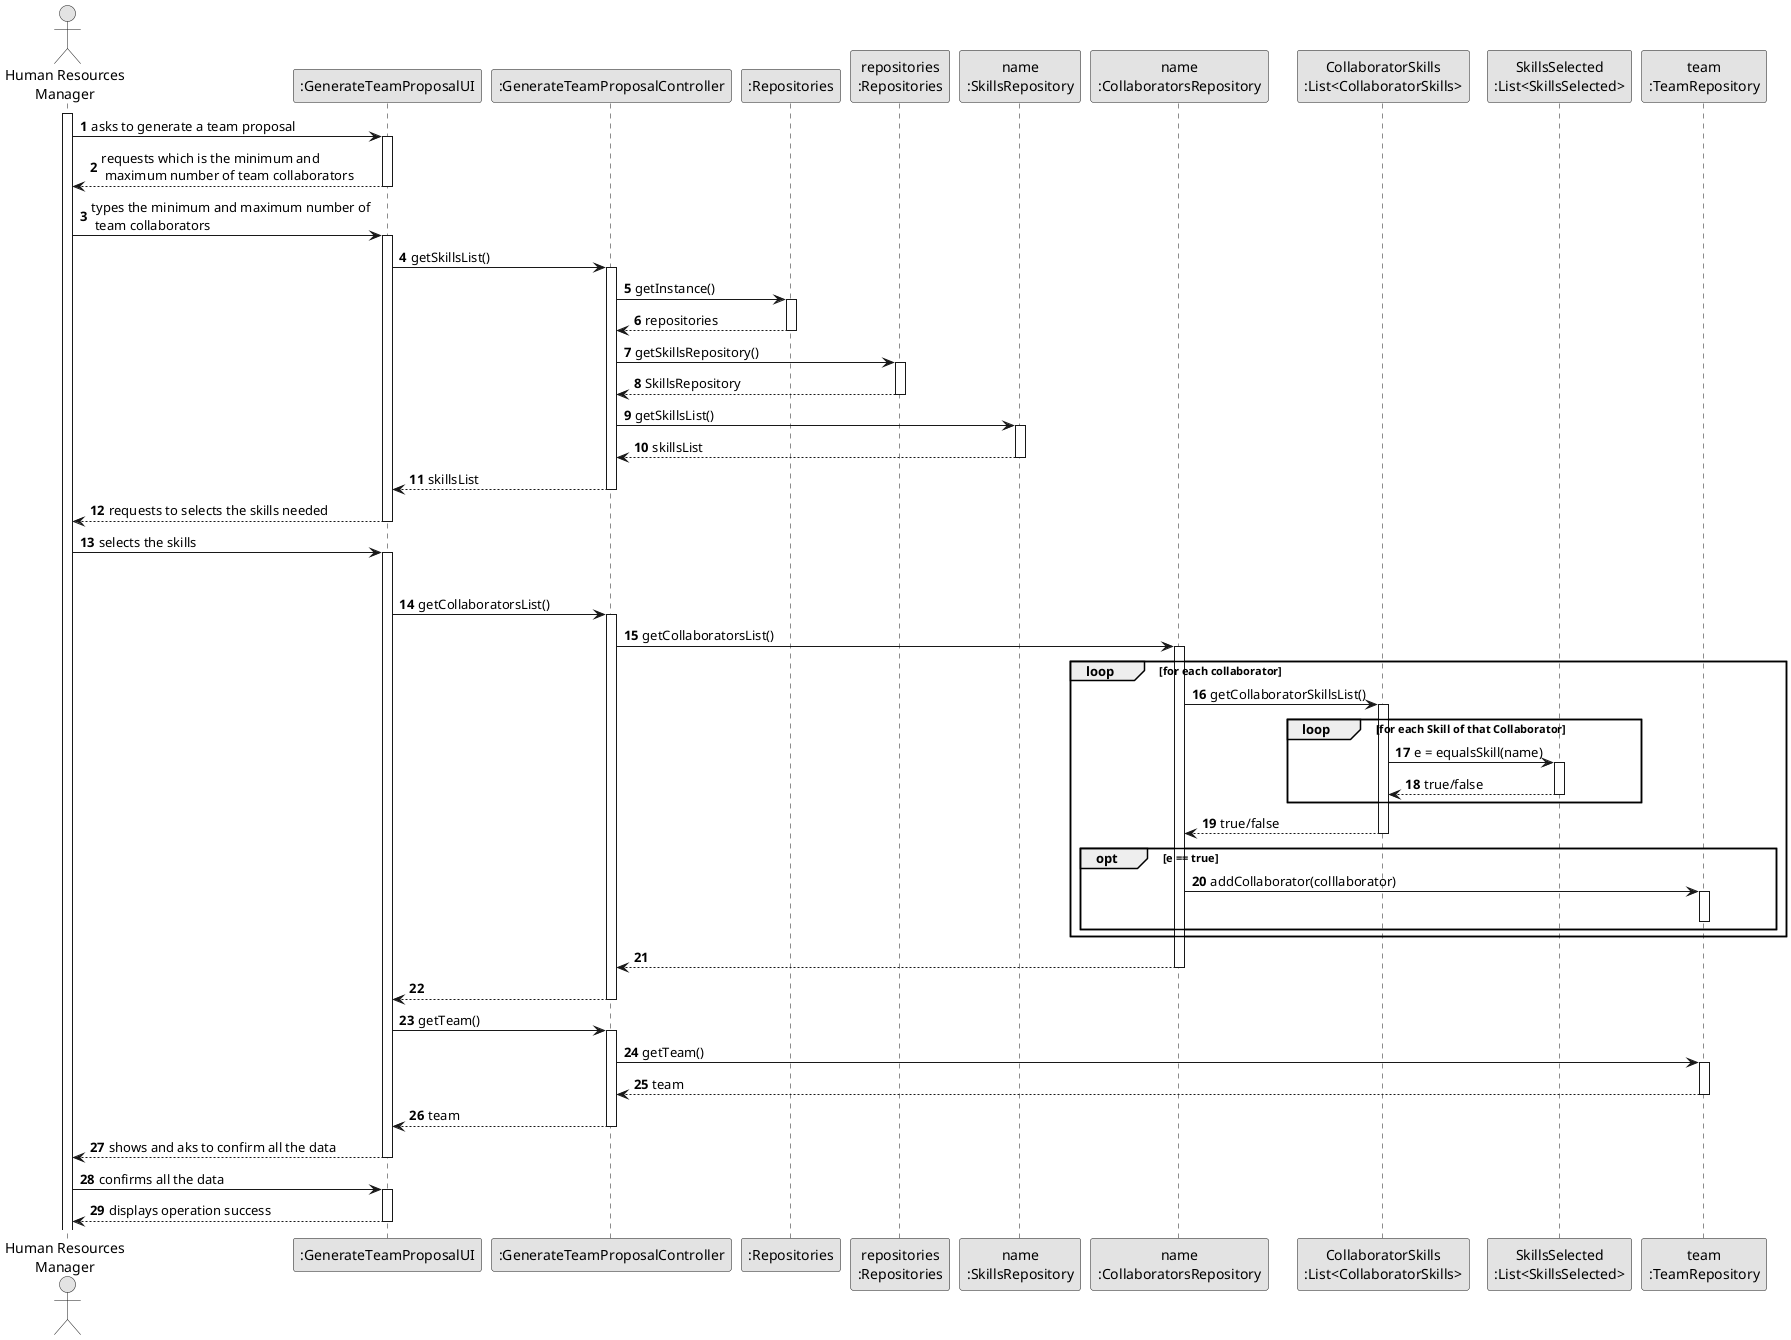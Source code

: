 @startuml
skinparam monochrome true
skinparam packageStyle rectangle
skinparam shadowing false

actor "Human Resources\nManager" as HRM
participant ":GenerateTeamProposalUI" as UI
participant ":GenerateTeamProposalController" as CTRL
participant ":Repositories" as RepositorySingleton
participant "repositories\n:Repositories" as PLAT
participant "name\n:SkillsRepository" as SkillsRepository
participant "name\n:CollaboratorsRepository" as CollaboratorsRepository
participant "CollaboratorSkills\n:List<CollaboratorSkills>" as CollaboratorSkills
participant "SkillsSelected\n:List<SkillsSelected>" as ListOfSkillsSelected
participant "team\n:TeamRepository" as TeamRepository

autonumber 1

activate HRM

HRM -> UI : asks to generate a team proposal
    activate UI

UI --> HRM : requests which is the minimum and\n maximum number of team collaborators
deactivate UI


HRM -> UI : types the minimum and maximum number of\n team collaborators
    activate UI

UI -> CTRL: getSkillsList()

activate CTRL

    CTRL -> RepositorySingleton : getInstance()
activate RepositorySingleton

RepositorySingleton --> CTRL: repositories
deactivate RepositorySingleton

    CTRL -> PLAT : getSkillsRepository()
activate PLAT

PLAT --> CTRL: SkillsRepository
deactivate PLAT

    CTRL -> SkillsRepository : getSkillsList()
activate SkillsRepository

SkillsRepository --> CTRL : skillsList
deactivate SkillsRepository

CTRL --> UI : skillsList
deactivate CTRL

UI --> HRM : requests to selects the skills needed

deactivate UI

    HRM -> UI : selects the skills
activate UI

deactivate CTRL

UI -> CTRL: getCollaboratorsList()

activate CTRL

    CTRL -> CollaboratorsRepository : getCollaboratorsList()
activate CollaboratorsRepository

    loop for each collaborator
            CollaboratorsRepository -> CollaboratorSkills : getCollaboratorSkillsList()
        activate CollaboratorSkills

            loop for each Skill of that Collaborator
                    CollaboratorSkills -> ListOfSkillsSelected : e = equalsSkill(name)
                activate ListOfSkillsSelected

                CollaboratorSkills <-- ListOfSkillsSelected : true/false
                deactivate ListOfSkillsSelected
            end
        CollaboratorsRepository <-- CollaboratorSkills : true/false
        deactivate CollaboratorSkills

        opt e == true

            CollaboratorsRepository -> TeamRepository : addCollaborator(colllaborator)
            activate TeamRepository
            deactivate TeamRepository

        end

        deactivate CollaboratorSkills

    end

CollaboratorsRepository --> CTRL:
deactivate CollaboratorsRepository


CTRL --> UI :
deactivate CTRL

UI -> CTRL: getTeam()

activate CTRL

    CTRL -> TeamRepository : getTeam()
activate TeamRepository

TeamRepository --> CTRL : team
deactivate TeamRepository

CTRL --> UI : team
deactivate CTRL

UI --> HRM : shows and aks to confirm all the data
deactivate UI

HRM -> UI : confirms all the data
activate UI

UI --> HRM : displays operation success
deactivate UI


@enduml


